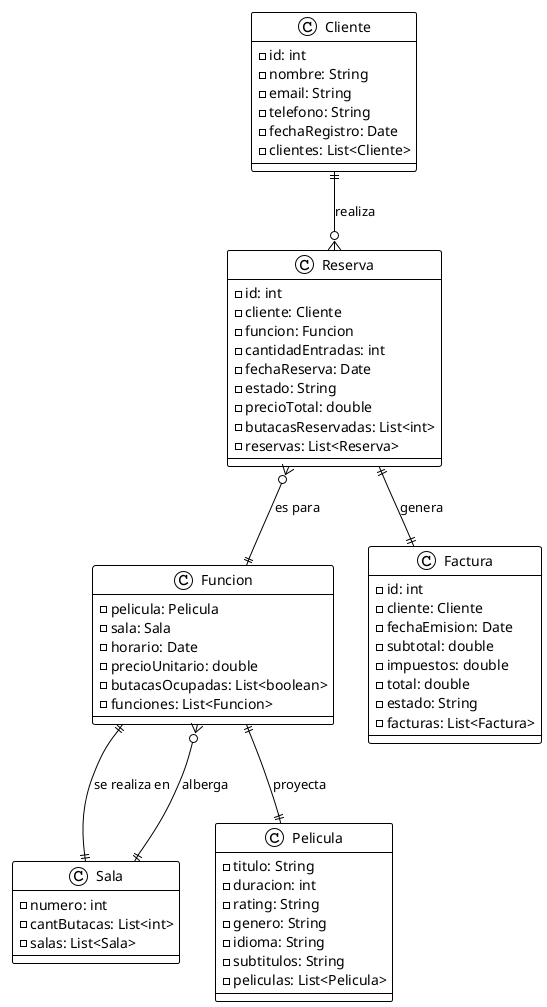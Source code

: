 @startuml Cine
!theme plain

class Pelicula {
    - titulo: String
    - duracion: int
    - rating: String
    - genero: String
    - idioma: String
    - subtitulos: String
    - peliculas: List<Pelicula>
}


class Sala {
    - numero: int
    - cantButacas: List<int>
    - salas: List<Sala>
}

class Funcion {
    - pelicula: Pelicula
    - sala: Sala
    - horario: Date
    - precioUnitario: double
    - butacasOcupadas: List<boolean>
    - funciones: List<Funcion>
}

class Cliente {
    - id: int
    - nombre: String
    - email: String
    - telefono: String
    - fechaRegistro: Date
    - clientes: List<Cliente>
}

class Reserva {
    - id: int
    - cliente: Cliente
    - funcion: Funcion
    - cantidadEntradas: int
    - fechaReserva: Date
    - estado: String
    - precioTotal: double
    - butacasReservadas: List<int>
    - reservas: List<Reserva>
}

class Factura {
    - id: int
    - cliente: Cliente
    - fechaEmision: Date
    - subtotal: double
    - impuestos: double
    - total: double
    - estado: String
    - facturas: List<Factura>
}



' Relaciones originales
Funcion ||--|| Pelicula : "proyecta"
Funcion ||--|| Sala : "se realiza en"

' Relaciones nuevas
Sala ||--o{ Funcion : "alberga"
Cliente ||--o{ Reserva : "realiza"
Reserva }o--|| Funcion : "es para"
Reserva ||--|| Factura : "genera"

@enduml
